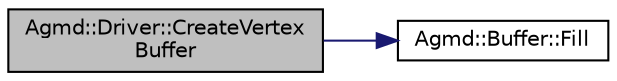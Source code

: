 digraph "Agmd::Driver::CreateVertexBuffer"
{
  edge [fontname="Helvetica",fontsize="10",labelfontname="Helvetica",labelfontsize="10"];
  node [fontname="Helvetica",fontsize="10",shape=record];
  rankdir="LR";
  Node1 [label="Agmd::Driver::CreateVertex\lBuffer",height=0.2,width=0.4,color="black", fillcolor="grey75", style="filled" fontcolor="black"];
  Node1 -> Node2 [color="midnightblue",fontsize="10",style="solid"];
  Node2 [label="Agmd::Buffer::Fill",height=0.2,width=0.4,color="black", fillcolor="white", style="filled",URL="$class_agmd_1_1_buffer.html#a103aef545e79451c983da3ac0fd80ca7"];
}
